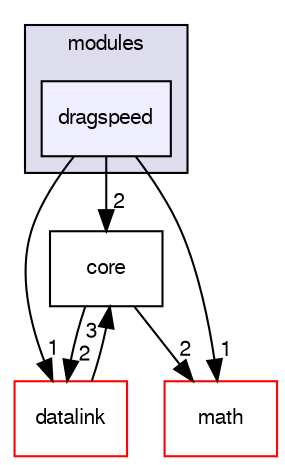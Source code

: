 digraph "sw/airborne/modules/dragspeed" {
  compound=true
  node [ fontsize="10", fontname="FreeSans"];
  edge [ labelfontsize="10", labelfontname="FreeSans"];
  subgraph clusterdir_c2abcdd6ccb39c3582929c0e3f5651c2 {
    graph [ bgcolor="#ddddee", pencolor="black", label="modules" fontname="FreeSans", fontsize="10", URL="dir_c2abcdd6ccb39c3582929c0e3f5651c2.html"]
  dir_ad064ae0212a4ea2b196e6408963954a [shape=box, label="dragspeed", style="filled", fillcolor="#eeeeff", pencolor="black", URL="dir_ad064ae0212a4ea2b196e6408963954a.html"];
  }
  dir_0e703de7e76e38c62de795c957434487 [shape=box label="core" URL="dir_0e703de7e76e38c62de795c957434487.html"];
  dir_164c7aa663179b26059278e7f36078da [shape=box label="datalink" fillcolor="white" style="filled" color="red" URL="dir_164c7aa663179b26059278e7f36078da.html"];
  dir_29343b6f5fcd4b75a5dfbb985ff56864 [shape=box label="math" fillcolor="white" style="filled" color="red" URL="dir_29343b6f5fcd4b75a5dfbb985ff56864.html"];
  dir_0e703de7e76e38c62de795c957434487->dir_164c7aa663179b26059278e7f36078da [headlabel="2", labeldistance=1.5 headhref="dir_000128_000034.html"];
  dir_0e703de7e76e38c62de795c957434487->dir_29343b6f5fcd4b75a5dfbb985ff56864 [headlabel="2", labeldistance=1.5 headhref="dir_000128_000105.html"];
  dir_ad064ae0212a4ea2b196e6408963954a->dir_0e703de7e76e38c62de795c957434487 [headlabel="2", labeldistance=1.5 headhref="dir_000143_000128.html"];
  dir_ad064ae0212a4ea2b196e6408963954a->dir_164c7aa663179b26059278e7f36078da [headlabel="1", labeldistance=1.5 headhref="dir_000143_000034.html"];
  dir_ad064ae0212a4ea2b196e6408963954a->dir_29343b6f5fcd4b75a5dfbb985ff56864 [headlabel="1", labeldistance=1.5 headhref="dir_000143_000105.html"];
  dir_164c7aa663179b26059278e7f36078da->dir_0e703de7e76e38c62de795c957434487 [headlabel="3", labeldistance=1.5 headhref="dir_000034_000128.html"];
}
